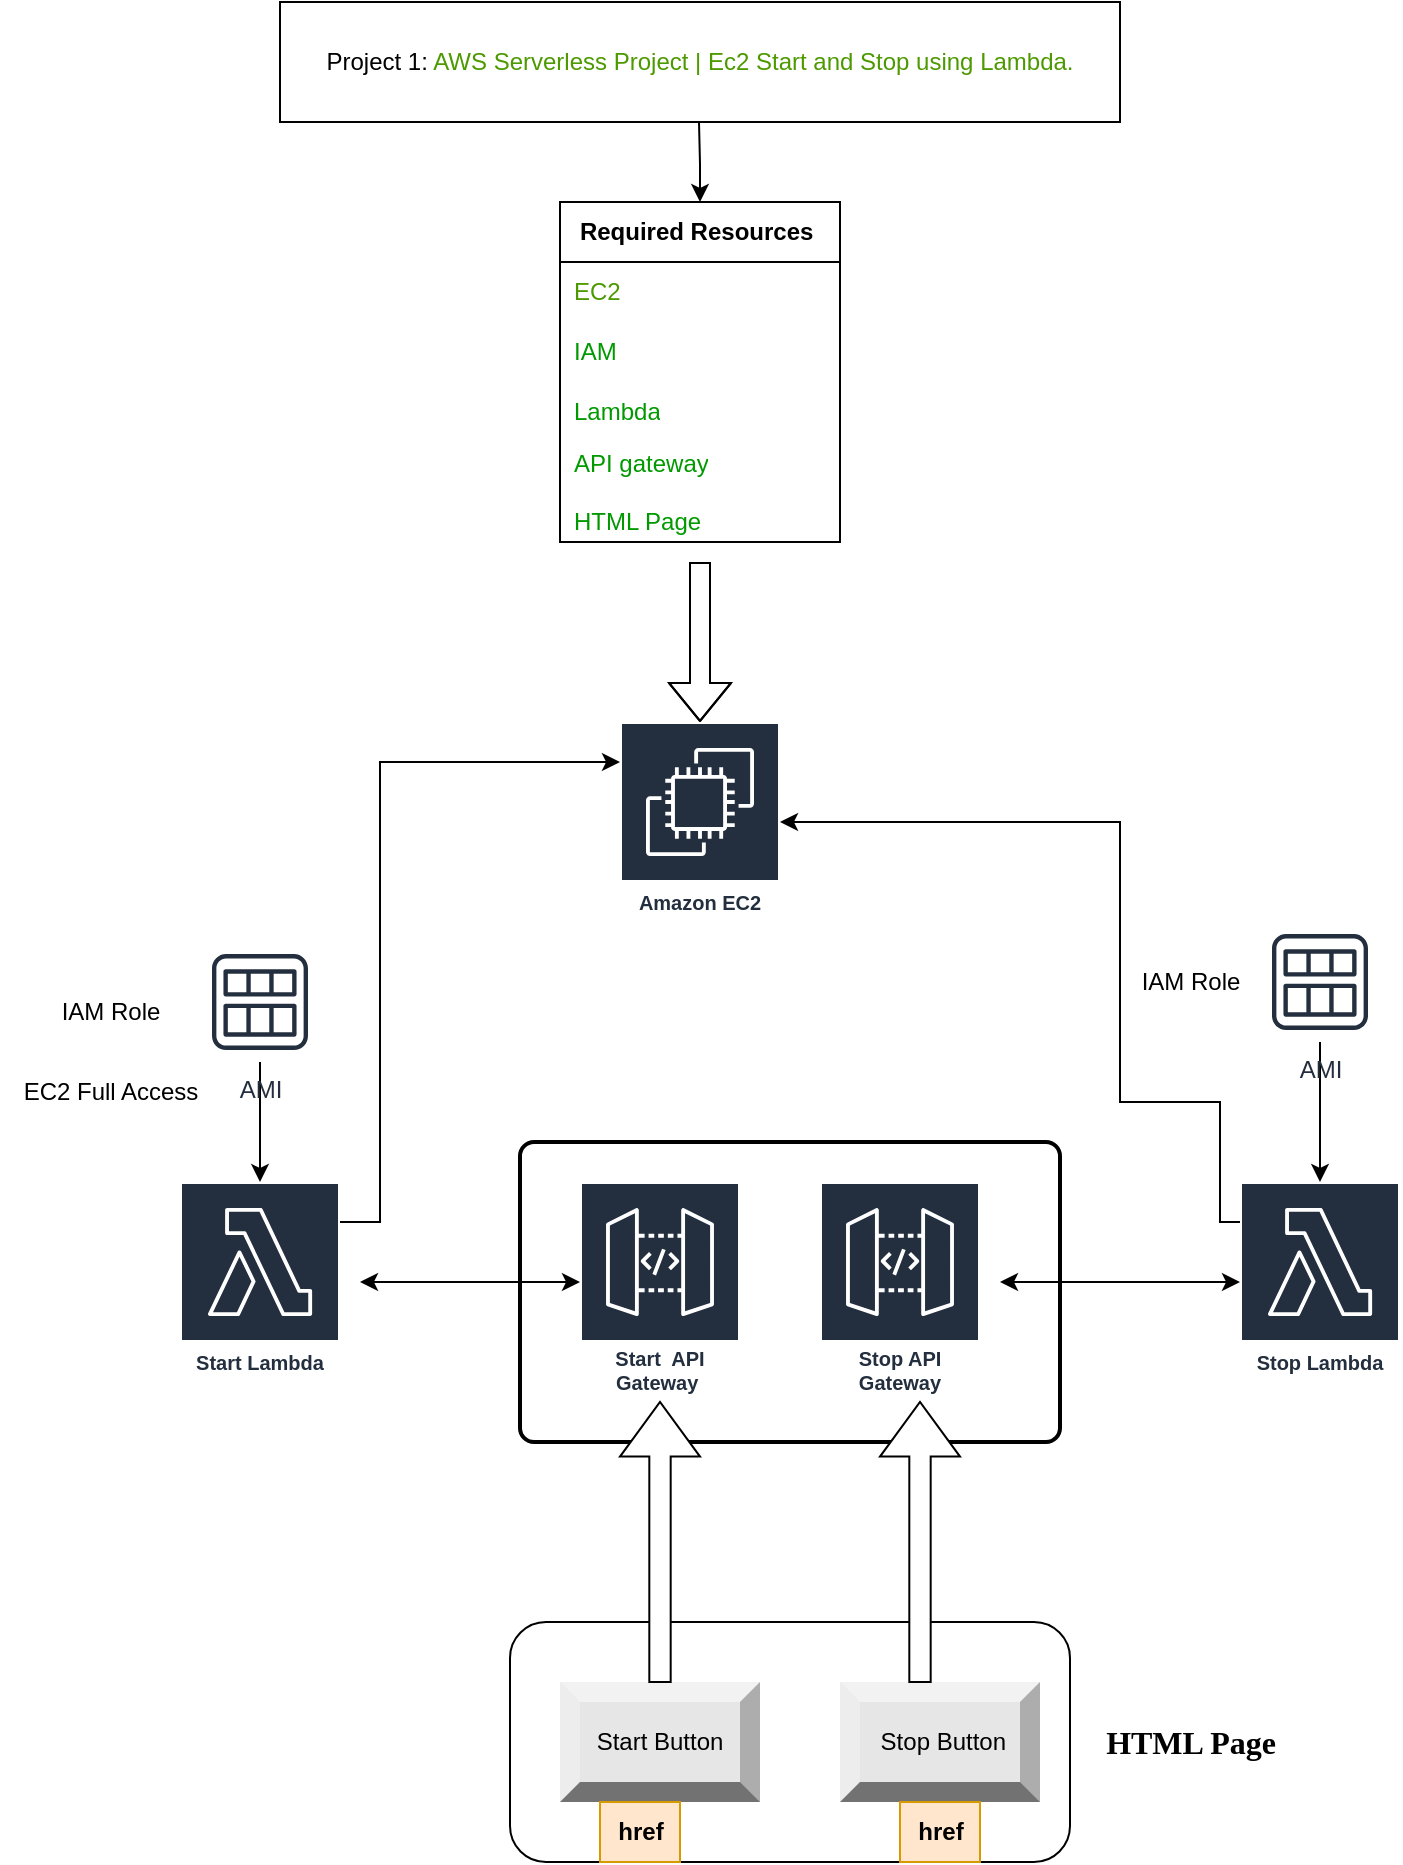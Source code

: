 <mxfile version="24.8.3">
  <diagram name="Page-1" id="NcZPUVl0ydtOLilTajpt">
    <mxGraphModel dx="1707" dy="460" grid="1" gridSize="10" guides="1" tooltips="1" connect="1" arrows="1" fold="1" page="1" pageScale="1" pageWidth="827" pageHeight="1169" math="0" shadow="0">
      <root>
        <mxCell id="0" />
        <mxCell id="1" parent="0" />
        <mxCell id="u_KcOXQezjTu5k9KhrhK-42" value="" style="rounded=1;whiteSpace=wrap;html=1;absoluteArcSize=1;arcSize=14;strokeWidth=2;" vertex="1" parent="1">
          <mxGeometry x="240" y="610" width="270" height="150" as="geometry" />
        </mxCell>
        <mxCell id="u_KcOXQezjTu5k9KhrhK-4" style="edgeStyle=orthogonalEdgeStyle;rounded=0;orthogonalLoop=1;jettySize=auto;html=1;" edge="1" parent="1">
          <mxGeometry relative="1" as="geometry">
            <mxPoint x="330" y="140" as="targetPoint" />
            <mxPoint x="329.5" y="100" as="sourcePoint" />
          </mxGeometry>
        </mxCell>
        <mxCell id="u_KcOXQezjTu5k9KhrhK-1" value="" style="rounded=0;whiteSpace=wrap;html=1;" vertex="1" parent="1">
          <mxGeometry x="120" y="40" width="420" height="60" as="geometry" />
        </mxCell>
        <mxCell id="u_KcOXQezjTu5k9KhrhK-2" value="Project 1: &lt;font color=&quot;#4d9900&quot;&gt;AWS Serverless Project | Ec2 Start and Stop using Lambda.&lt;br&gt;&lt;/font&gt;" style="text;html=1;align=center;verticalAlign=middle;whiteSpace=wrap;rounded=0;" vertex="1" parent="1">
          <mxGeometry x="90" y="55" width="480" height="30" as="geometry" />
        </mxCell>
        <mxCell id="u_KcOXQezjTu5k9KhrhK-15" value="&lt;b&gt;Required Resources&amp;nbsp;&lt;/b&gt;" style="swimlane;fontStyle=0;childLayout=stackLayout;horizontal=1;startSize=30;horizontalStack=0;resizeParent=1;resizeParentMax=0;resizeLast=0;collapsible=1;marginBottom=0;whiteSpace=wrap;html=1;" vertex="1" parent="1">
          <mxGeometry x="260" y="140" width="140" height="170" as="geometry" />
        </mxCell>
        <mxCell id="u_KcOXQezjTu5k9KhrhK-23" value="" style="shape=table;startSize=0;container=1;collapsible=0;childLayout=tableLayout;fontSize=11;fillColor=none;strokeColor=none;" vertex="1" parent="u_KcOXQezjTu5k9KhrhK-15">
          <mxGeometry y="30" width="140" height="140" as="geometry" />
        </mxCell>
        <mxCell id="u_KcOXQezjTu5k9KhrhK-24" value="" style="shape=tableRow;horizontal=0;startSize=0;swimlaneHead=0;swimlaneBody=0;strokeColor=inherit;top=0;left=0;bottom=0;right=0;collapsible=0;dropTarget=0;fillColor=none;points=[[0,0.5],[1,0.5]];portConstraint=eastwest;fontSize=16;" vertex="1" parent="u_KcOXQezjTu5k9KhrhK-23">
          <mxGeometry width="140" height="30" as="geometry" />
        </mxCell>
        <mxCell id="u_KcOXQezjTu5k9KhrhK-25" value="&lt;font color=&quot;#4d9900&quot;&gt;EC2&lt;/font&gt;" style="shape=partialRectangle;html=1;whiteSpace=wrap;connectable=0;strokeColor=inherit;overflow=hidden;fillColor=none;top=0;left=0;bottom=0;right=0;pointerEvents=1;fontSize=12;align=left;spacingLeft=5;" vertex="1" parent="u_KcOXQezjTu5k9KhrhK-24">
          <mxGeometry width="140" height="30" as="geometry">
            <mxRectangle width="140" height="30" as="alternateBounds" />
          </mxGeometry>
        </mxCell>
        <mxCell id="u_KcOXQezjTu5k9KhrhK-26" value="" style="shape=tableRow;horizontal=0;startSize=0;swimlaneHead=0;swimlaneBody=0;strokeColor=inherit;top=0;left=0;bottom=0;right=0;collapsible=0;dropTarget=0;fillColor=none;points=[[0,0.5],[1,0.5]];portConstraint=eastwest;fontSize=16;" vertex="1" parent="u_KcOXQezjTu5k9KhrhK-23">
          <mxGeometry y="30" width="140" height="30" as="geometry" />
        </mxCell>
        <mxCell id="u_KcOXQezjTu5k9KhrhK-27" value="&lt;font color=&quot;#009900&quot;&gt;IAM&lt;/font&gt;" style="shape=partialRectangle;html=1;whiteSpace=wrap;connectable=0;strokeColor=inherit;overflow=hidden;fillColor=none;top=0;left=0;bottom=0;right=0;pointerEvents=1;fontSize=12;align=left;spacingLeft=5;" vertex="1" parent="u_KcOXQezjTu5k9KhrhK-26">
          <mxGeometry width="140" height="30" as="geometry">
            <mxRectangle width="140" height="30" as="alternateBounds" />
          </mxGeometry>
        </mxCell>
        <mxCell id="u_KcOXQezjTu5k9KhrhK-28" value="" style="shape=tableRow;horizontal=0;startSize=0;swimlaneHead=0;swimlaneBody=0;strokeColor=inherit;top=0;left=0;bottom=0;right=0;collapsible=0;dropTarget=0;fillColor=none;points=[[0,0.5],[1,0.5]];portConstraint=eastwest;fontSize=16;" vertex="1" parent="u_KcOXQezjTu5k9KhrhK-23">
          <mxGeometry y="60" width="140" height="30" as="geometry" />
        </mxCell>
        <mxCell id="u_KcOXQezjTu5k9KhrhK-29" value="&lt;span style=&quot;color: rgb(0, 153, 0);&quot;&gt;Lambda&lt;/span&gt;" style="shape=partialRectangle;html=1;whiteSpace=wrap;connectable=0;strokeColor=inherit;overflow=hidden;fillColor=none;top=0;left=0;bottom=0;right=0;pointerEvents=1;fontSize=12;align=left;spacingLeft=5;" vertex="1" parent="u_KcOXQezjTu5k9KhrhK-28">
          <mxGeometry width="140" height="30" as="geometry">
            <mxRectangle width="140" height="30" as="alternateBounds" />
          </mxGeometry>
        </mxCell>
        <mxCell id="u_KcOXQezjTu5k9KhrhK-30" style="shape=tableRow;horizontal=0;startSize=0;swimlaneHead=0;swimlaneBody=0;strokeColor=inherit;top=0;left=0;bottom=0;right=0;collapsible=0;dropTarget=0;fillColor=none;points=[[0,0.5],[1,0.5]];portConstraint=eastwest;fontSize=16;" vertex="1" parent="u_KcOXQezjTu5k9KhrhK-23">
          <mxGeometry y="90" width="140" height="50" as="geometry" />
        </mxCell>
        <mxCell id="u_KcOXQezjTu5k9KhrhK-31" value="&lt;span style=&quot;color: rgb(0, 153, 0);&quot;&gt;API gateway&lt;/span&gt;&lt;div&gt;&lt;span style=&quot;color: rgb(0, 153, 0);&quot;&gt;&lt;br&gt;&lt;/span&gt;&lt;/div&gt;&lt;div&gt;&lt;span style=&quot;color: rgb(0, 153, 0);&quot;&gt;HTML Page&lt;/span&gt;&lt;/div&gt;" style="shape=partialRectangle;html=1;whiteSpace=wrap;connectable=0;strokeColor=inherit;overflow=hidden;fillColor=none;top=0;left=0;bottom=0;right=0;pointerEvents=1;fontSize=12;align=left;spacingLeft=5;" vertex="1" parent="u_KcOXQezjTu5k9KhrhK-30">
          <mxGeometry width="140" height="50" as="geometry">
            <mxRectangle width="140" height="50" as="alternateBounds" />
          </mxGeometry>
        </mxCell>
        <mxCell id="u_KcOXQezjTu5k9KhrhK-32" value="" style="shape=flexArrow;endArrow=classic;html=1;rounded=0;exitX=0.5;exitY=1.2;exitDx=0;exitDy=0;exitPerimeter=0;" edge="1" parent="1" source="u_KcOXQezjTu5k9KhrhK-30">
          <mxGeometry width="50" height="50" relative="1" as="geometry">
            <mxPoint x="380" y="313" as="sourcePoint" />
            <mxPoint x="330" y="400" as="targetPoint" />
            <Array as="points">
              <mxPoint x="330" y="360" />
            </Array>
          </mxGeometry>
        </mxCell>
        <mxCell id="u_KcOXQezjTu5k9KhrhK-35" value="Start Lambda" style="sketch=0;outlineConnect=0;fontColor=#232F3E;gradientColor=none;strokeColor=#ffffff;fillColor=#232F3E;dashed=0;verticalLabelPosition=middle;verticalAlign=bottom;align=center;html=1;whiteSpace=wrap;fontSize=10;fontStyle=1;spacing=3;shape=mxgraph.aws4.productIcon;prIcon=mxgraph.aws4.lambda;" vertex="1" parent="1">
          <mxGeometry x="70" y="630" width="80" height="100" as="geometry" />
        </mxCell>
        <mxCell id="u_KcOXQezjTu5k9KhrhK-36" value="Stop Lambda" style="sketch=0;outlineConnect=0;fontColor=#232F3E;gradientColor=none;strokeColor=#ffffff;fillColor=#232F3E;dashed=0;verticalLabelPosition=middle;verticalAlign=bottom;align=center;html=1;whiteSpace=wrap;fontSize=10;fontStyle=1;spacing=3;shape=mxgraph.aws4.productIcon;prIcon=mxgraph.aws4.lambda;" vertex="1" parent="1">
          <mxGeometry x="600" y="630" width="80" height="100" as="geometry" />
        </mxCell>
        <mxCell id="u_KcOXQezjTu5k9KhrhK-47" value="" style="edgeStyle=orthogonalEdgeStyle;rounded=0;orthogonalLoop=1;jettySize=auto;html=1;" edge="1" parent="1" source="u_KcOXQezjTu5k9KhrhK-37" target="u_KcOXQezjTu5k9KhrhK-35">
          <mxGeometry relative="1" as="geometry" />
        </mxCell>
        <mxCell id="u_KcOXQezjTu5k9KhrhK-37" value="AMI" style="sketch=0;outlineConnect=0;fontColor=#232F3E;gradientColor=none;strokeColor=#232F3E;fillColor=#ffffff;dashed=0;verticalLabelPosition=bottom;verticalAlign=top;align=center;html=1;fontSize=12;fontStyle=0;aspect=fixed;shape=mxgraph.aws4.resourceIcon;resIcon=mxgraph.aws4.ami;" vertex="1" parent="1">
          <mxGeometry x="80" y="510" width="60" height="60" as="geometry" />
        </mxCell>
        <mxCell id="u_KcOXQezjTu5k9KhrhK-57" style="edgeStyle=orthogonalEdgeStyle;rounded=0;orthogonalLoop=1;jettySize=auto;html=1;" edge="1" parent="1" source="u_KcOXQezjTu5k9KhrhK-38" target="u_KcOXQezjTu5k9KhrhK-36">
          <mxGeometry relative="1" as="geometry" />
        </mxCell>
        <mxCell id="u_KcOXQezjTu5k9KhrhK-38" value="AMI" style="sketch=0;outlineConnect=0;fontColor=#232F3E;gradientColor=none;strokeColor=#232F3E;fillColor=#ffffff;dashed=0;verticalLabelPosition=bottom;verticalAlign=top;align=center;html=1;fontSize=12;fontStyle=0;aspect=fixed;shape=mxgraph.aws4.resourceIcon;resIcon=mxgraph.aws4.ami;" vertex="1" parent="1">
          <mxGeometry x="610" y="500" width="60" height="60" as="geometry" />
        </mxCell>
        <mxCell id="u_KcOXQezjTu5k9KhrhK-40" value="Stop API Gateway" style="sketch=0;outlineConnect=0;fontColor=#232F3E;gradientColor=none;strokeColor=#ffffff;fillColor=#232F3E;dashed=0;verticalLabelPosition=middle;verticalAlign=bottom;align=center;html=1;whiteSpace=wrap;fontSize=10;fontStyle=1;spacing=3;shape=mxgraph.aws4.productIcon;prIcon=mxgraph.aws4.api_gateway;" vertex="1" parent="1">
          <mxGeometry x="390" y="630" width="80" height="110" as="geometry" />
        </mxCell>
        <mxCell id="u_KcOXQezjTu5k9KhrhK-41" value="Start&amp;nbsp; API Gateway&amp;nbsp;" style="sketch=0;outlineConnect=0;fontColor=#232F3E;gradientColor=none;strokeColor=#ffffff;fillColor=#232F3E;dashed=0;verticalLabelPosition=middle;verticalAlign=bottom;align=center;html=1;whiteSpace=wrap;fontSize=10;fontStyle=1;spacing=3;shape=mxgraph.aws4.productIcon;prIcon=mxgraph.aws4.api_gateway;" vertex="1" parent="1">
          <mxGeometry x="270" y="630" width="80" height="110" as="geometry" />
        </mxCell>
        <mxCell id="u_KcOXQezjTu5k9KhrhK-54" value="EC2 Full Access" style="text;html=1;align=center;verticalAlign=middle;resizable=0;points=[];autosize=1;strokeColor=none;fillColor=none;" vertex="1" parent="1">
          <mxGeometry x="-20" y="570" width="110" height="30" as="geometry" />
        </mxCell>
        <mxCell id="u_KcOXQezjTu5k9KhrhK-58" value="IAM Role" style="text;html=1;align=center;verticalAlign=middle;resizable=0;points=[];autosize=1;strokeColor=none;fillColor=none;" vertex="1" parent="1">
          <mxGeometry y="530" width="70" height="30" as="geometry" />
        </mxCell>
        <mxCell id="u_KcOXQezjTu5k9KhrhK-59" value="IAM Role" style="text;html=1;align=center;verticalAlign=middle;resizable=0;points=[];autosize=1;strokeColor=none;fillColor=none;" vertex="1" parent="1">
          <mxGeometry x="540" y="515" width="70" height="30" as="geometry" />
        </mxCell>
        <mxCell id="u_KcOXQezjTu5k9KhrhK-60" value="" style="rounded=1;whiteSpace=wrap;html=1;" vertex="1" parent="1">
          <mxGeometry x="235" y="850" width="280" height="120" as="geometry" />
        </mxCell>
        <mxCell id="u_KcOXQezjTu5k9KhrhK-61" value="&amp;nbsp;Stop Button" style="labelPosition=center;verticalLabelPosition=middle;align=center;html=1;shape=mxgraph.basic.shaded_button;dx=10;fillColor=#E6E6E6;strokeColor=none;whiteSpace=wrap;" vertex="1" parent="1">
          <mxGeometry x="400" y="880" width="100" height="60" as="geometry" />
        </mxCell>
        <mxCell id="u_KcOXQezjTu5k9KhrhK-62" value="Start Button" style="labelPosition=center;verticalLabelPosition=middle;align=center;html=1;shape=mxgraph.basic.shaded_button;dx=10;fillColor=#E6E6E6;strokeColor=none;whiteSpace=wrap;" vertex="1" parent="1">
          <mxGeometry x="260" y="880" width="100" height="60" as="geometry" />
        </mxCell>
        <mxCell id="u_KcOXQezjTu5k9KhrhK-63" value="href&lt;span style=&quot;color: rgba(0, 0, 0, 0); font-family: monospace; font-size: 0px; text-align: start;&quot;&gt;%3CmxGraphModel%3E%3Croot%3E%3CmxCell%20id%3D%220%22%2F%3E%3CmxCell%20id%3D%221%22%20parent%3D%220%22%2F%3E%3CmxCell%20id%3D%222%22%20value%3D%22Button%22%20style%3D%22labelPosition%3Dcenter%3BverticalLabelPosition%3Dmiddle%3Balign%3Dcenter%3Bhtml%3D1%3Bshape%3Dmxgraph.basic.shaded_button%3Bdx%3D10%3BfillColor%3D%23E6E6E6%3BstrokeColor%3Dnone%3BwhiteSpace%3Dwrap%3B%22%20vertex%3D%221%22%20parent%3D%221%22%3E%3CmxGeometry%20x%3D%22360%22%20y%3D%22890%22%20width%3D%22100%22%20height%3D%2260%22%20as%3D%22geometry%22%2F%3E%3C%2FmxCell%3E%3C%2Froot%3E%3C%2FmxGraphModel%3E&lt;/span&gt;" style="text;html=1;align=center;verticalAlign=middle;resizable=0;points=[];autosize=1;strokeColor=#d79b00;fillColor=#ffe6cc;fontStyle=1" vertex="1" parent="1">
          <mxGeometry x="430" y="940" width="40" height="30" as="geometry" />
        </mxCell>
        <mxCell id="u_KcOXQezjTu5k9KhrhK-64" value="href&lt;span style=&quot;color: rgba(0, 0, 0, 0); font-family: monospace; font-size: 0px; text-align: start;&quot;&gt;%3CmxGraphModel%3E%3Croot%3E%3CmxCell%20id%3D%220%22%2F%3E%3CmxCell%20id%3D%221%22%20parent%3D%220%22%2F%3E%3CmxCell%20id%3D%222%22%20value%3D%22Button%22%20style%3D%22labelPosition%3Dcenter%3BverticalLabelPosition%3Dmiddle%3Balign%3Dcenter%3Bhtml%3D1%3Bshape%3Dmxgraph.basic.shaded_button%3Bdx%3D10%3BfillColor%3D%23E6E6E6%3BstrokeColor%3Dnone%3BwhiteSpace%3Dwrap%3B%22%20vertex%3D%221%22%20parent%3D%221%22%3E%3CmxGeometry%20x%3D%22360%22%20y%3D%22890%22%20width%3D%22100%22%20height%3D%2260%22%20as%3D%22geometry%22%2F%3E%3C%2FmxCell%3E%3C%2Froot%3E%3C%2FmxGraphModel%3E&lt;/span&gt;" style="text;html=1;align=center;verticalAlign=middle;resizable=0;points=[];autosize=1;strokeColor=#d79b00;fillColor=#ffe6cc;fontStyle=1" vertex="1" parent="1">
          <mxGeometry x="280" y="940" width="40" height="30" as="geometry" />
        </mxCell>
        <mxCell id="u_KcOXQezjTu5k9KhrhK-65" value="HTML Page" style="text;html=1;align=center;verticalAlign=middle;resizable=0;points=[];autosize=1;strokeColor=none;fillColor=none;fontFamily=Verdana;fontSize=16;fontStyle=1" vertex="1" parent="1">
          <mxGeometry x="520" y="895" width="110" height="30" as="geometry" />
        </mxCell>
        <mxCell id="u_KcOXQezjTu5k9KhrhK-67" value="" style="shape=singleArrow;direction=north;whiteSpace=wrap;html=1;arrowWidth=0.267;arrowSize=0.195;" vertex="1" parent="1">
          <mxGeometry x="290" y="740" width="40" height="140" as="geometry" />
        </mxCell>
        <mxCell id="u_KcOXQezjTu5k9KhrhK-68" value="" style="shape=singleArrow;direction=north;whiteSpace=wrap;html=1;arrowWidth=0.267;arrowSize=0.195;" vertex="1" parent="1">
          <mxGeometry x="420" y="740" width="40" height="140" as="geometry" />
        </mxCell>
        <mxCell id="u_KcOXQezjTu5k9KhrhK-71" style="edgeStyle=orthogonalEdgeStyle;rounded=0;orthogonalLoop=1;jettySize=auto;html=1;" edge="1" parent="1">
          <mxGeometry relative="1" as="geometry">
            <mxPoint x="150" y="650" as="sourcePoint" />
            <mxPoint x="290" y="420" as="targetPoint" />
            <Array as="points">
              <mxPoint x="170" y="650" />
              <mxPoint x="170" y="420" />
            </Array>
          </mxGeometry>
        </mxCell>
        <mxCell id="u_KcOXQezjTu5k9KhrhK-74" value="" style="edgeStyle=orthogonalEdgeStyle;rounded=0;orthogonalLoop=1;jettySize=auto;html=1;entryX=1;entryY=0.5;entryDx=0;entryDy=0;entryPerimeter=0;" edge="1" parent="1" source="u_KcOXQezjTu5k9KhrhK-36" target="u_KcOXQezjTu5k9KhrhK-34">
          <mxGeometry relative="1" as="geometry">
            <mxPoint x="390" y="450" as="targetPoint" />
            <mxPoint x="600" y="650" as="sourcePoint" />
            <Array as="points">
              <mxPoint x="590" y="650" />
              <mxPoint x="590" y="590" />
              <mxPoint x="540" y="590" />
              <mxPoint x="540" y="450" />
            </Array>
          </mxGeometry>
        </mxCell>
        <mxCell id="u_KcOXQezjTu5k9KhrhK-34" value="Amazon EC2" style="sketch=0;outlineConnect=0;fontColor=#232F3E;gradientColor=none;strokeColor=#ffffff;fillColor=#232F3E;dashed=0;verticalLabelPosition=middle;verticalAlign=bottom;align=center;html=1;whiteSpace=wrap;fontSize=10;fontStyle=1;spacing=3;shape=mxgraph.aws4.productIcon;prIcon=mxgraph.aws4.ec2;" vertex="1" parent="1">
          <mxGeometry x="290" y="400" width="80" height="100" as="geometry" />
        </mxCell>
        <mxCell id="u_KcOXQezjTu5k9KhrhK-76" value="" style="endArrow=classic;startArrow=classic;html=1;rounded=0;" edge="1" parent="1">
          <mxGeometry width="50" height="50" relative="1" as="geometry">
            <mxPoint x="160" y="680" as="sourcePoint" />
            <mxPoint x="270" y="680" as="targetPoint" />
          </mxGeometry>
        </mxCell>
        <mxCell id="u_KcOXQezjTu5k9KhrhK-77" value="" style="endArrow=classic;startArrow=classic;html=1;rounded=0;" edge="1" parent="1" target="u_KcOXQezjTu5k9KhrhK-36">
          <mxGeometry width="50" height="50" relative="1" as="geometry">
            <mxPoint x="480" y="680" as="sourcePoint" />
            <mxPoint x="280" y="690" as="targetPoint" />
          </mxGeometry>
        </mxCell>
      </root>
    </mxGraphModel>
  </diagram>
</mxfile>
